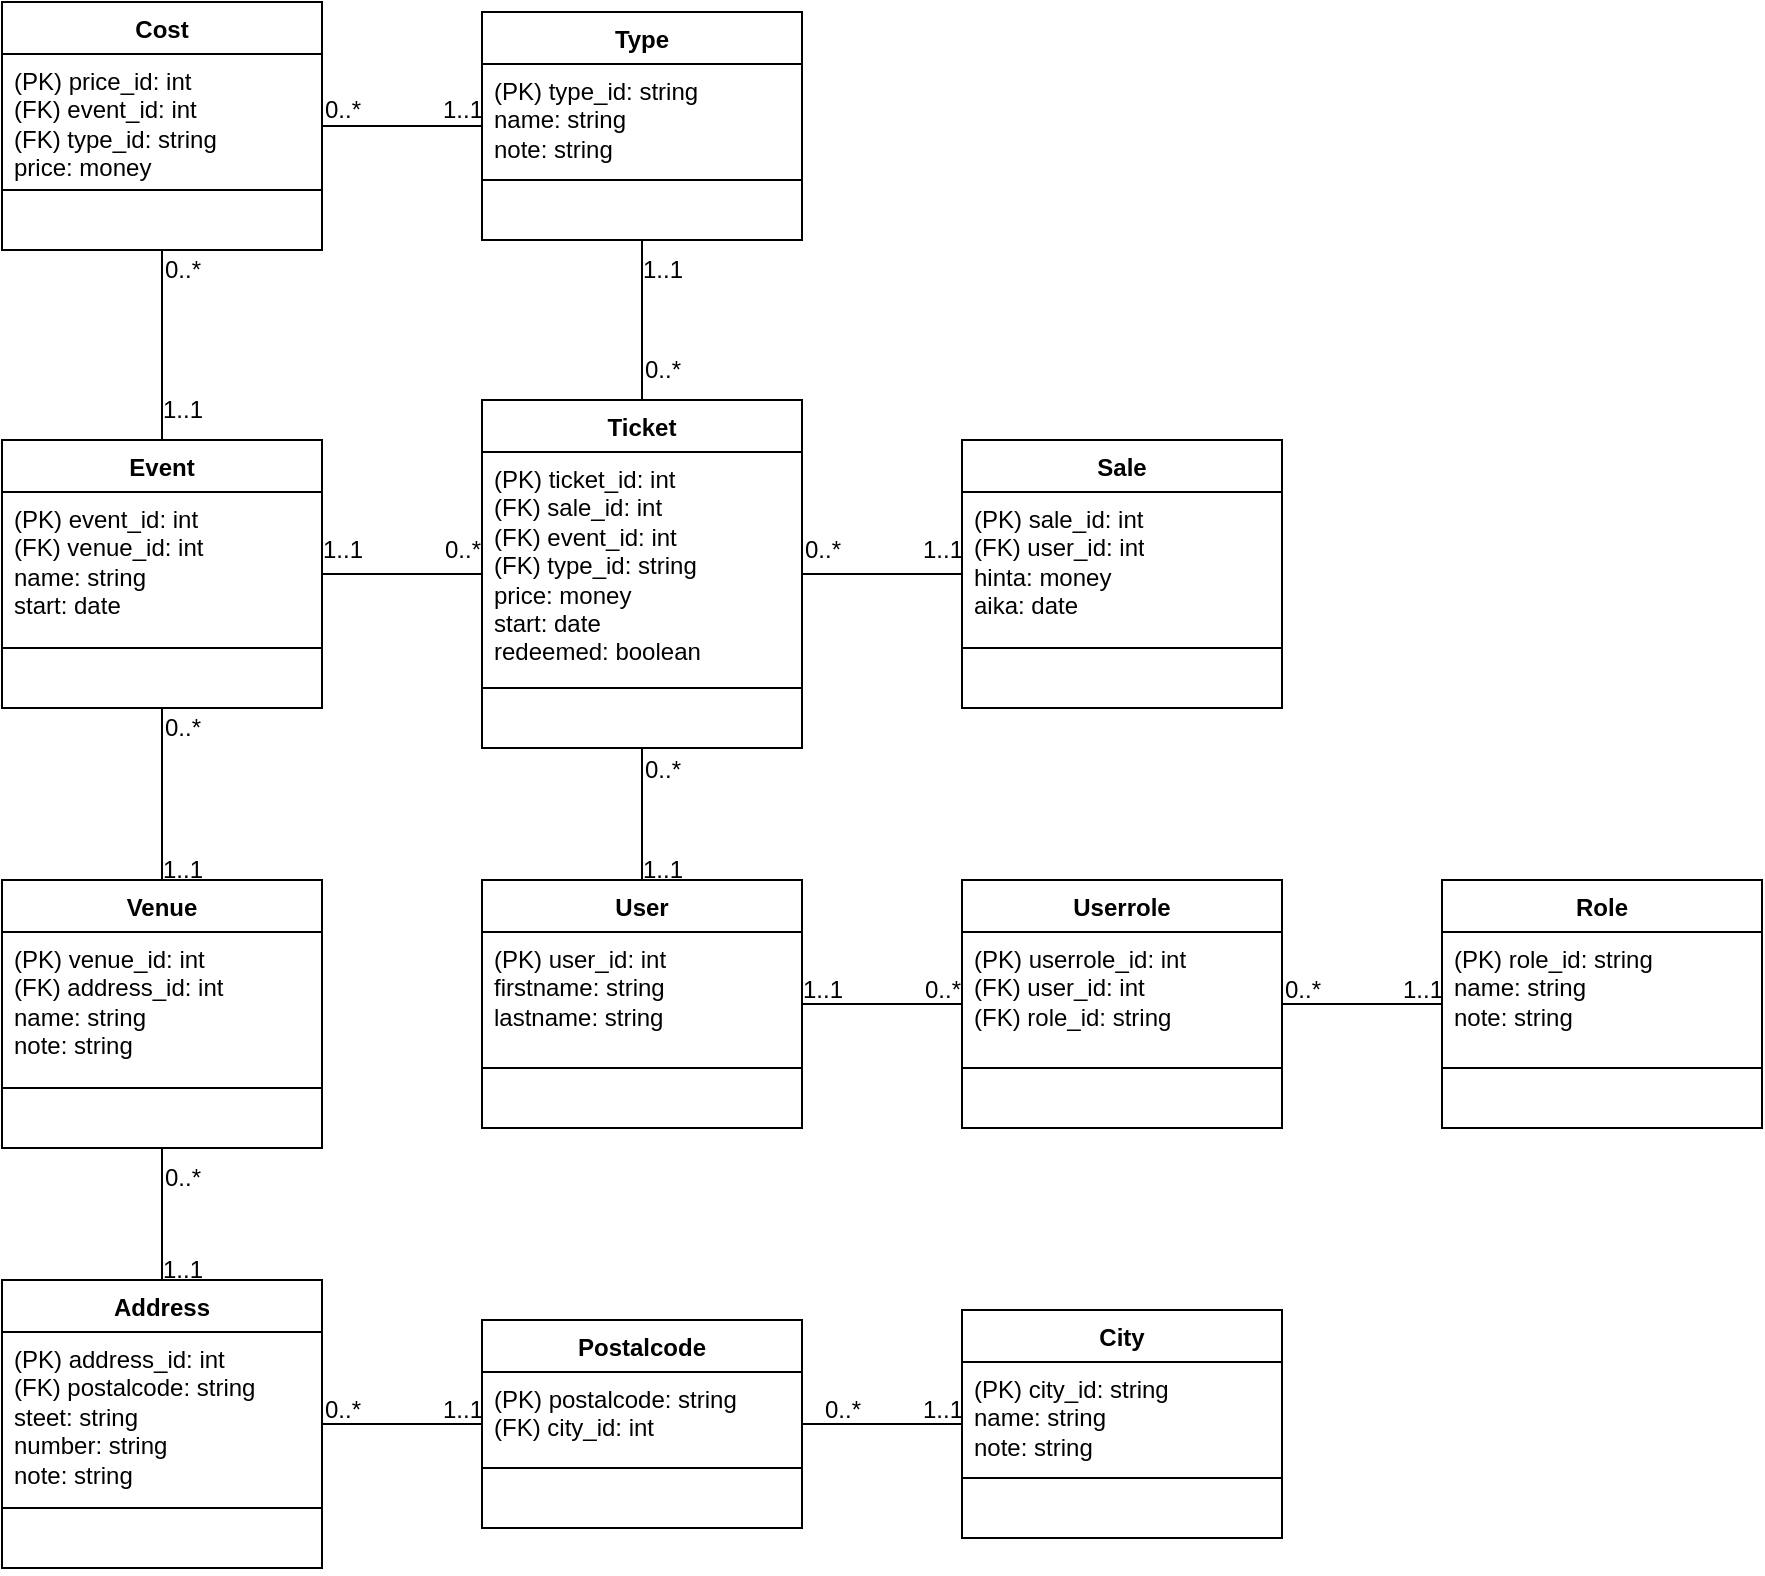 <mxfile version="28.1.2">
  <diagram name="Page-1" id="CT5lFTZmHJviQCnOmIjY">
    <mxGraphModel dx="2066" dy="3122" grid="1" gridSize="10" guides="1" tooltips="1" connect="1" arrows="1" fold="1" page="1" pageScale="1" pageWidth="1080" pageHeight="1920" math="0" shadow="0">
      <root>
        <mxCell id="0" />
        <mxCell id="1" parent="0" />
        <mxCell id="eSTx0_f_eTwvLmHdHTHT-23" value="Ticket" style="swimlane;fontStyle=1;align=center;verticalAlign=top;childLayout=stackLayout;horizontal=1;startSize=26;horizontalStack=0;resizeParent=1;resizeParentMax=0;resizeLast=0;collapsible=1;marginBottom=0;whiteSpace=wrap;html=1;" parent="1" vertex="1">
          <mxGeometry x="400" y="40" width="160" height="174" as="geometry" />
        </mxCell>
        <mxCell id="eSTx0_f_eTwvLmHdHTHT-24" value="(PK) ticket_id: int&lt;div&gt;(FK) sale_id: int&lt;br&gt;&lt;div&gt;(FK) event_id: int&lt;/div&gt;&lt;div&gt;(FK) type_id: string&lt;/div&gt;&lt;div&gt;price: money&lt;/div&gt;&lt;div&gt;start: date&lt;/div&gt;&lt;div&gt;redeemed: boolean&lt;br&gt;&lt;div&gt;&lt;br&gt;&lt;/div&gt;&lt;/div&gt;&lt;/div&gt;" style="text;strokeColor=none;fillColor=none;align=left;verticalAlign=top;spacingLeft=4;spacingRight=4;overflow=hidden;rotatable=0;points=[[0,0.5],[1,0.5]];portConstraint=eastwest;whiteSpace=wrap;html=1;" parent="eSTx0_f_eTwvLmHdHTHT-23" vertex="1">
          <mxGeometry y="26" width="160" height="114" as="geometry" />
        </mxCell>
        <mxCell id="eSTx0_f_eTwvLmHdHTHT-25" value="" style="line;strokeWidth=1;fillColor=none;align=left;verticalAlign=middle;spacingTop=-1;spacingLeft=3;spacingRight=3;rotatable=0;labelPosition=right;points=[];portConstraint=eastwest;strokeColor=inherit;" parent="eSTx0_f_eTwvLmHdHTHT-23" vertex="1">
          <mxGeometry y="140" width="160" height="8" as="geometry" />
        </mxCell>
        <mxCell id="eSTx0_f_eTwvLmHdHTHT-26" value="&amp;nbsp;" style="text;strokeColor=none;fillColor=none;align=left;verticalAlign=top;spacingLeft=4;spacingRight=4;overflow=hidden;rotatable=0;points=[[0,0.5],[1,0.5]];portConstraint=eastwest;whiteSpace=wrap;html=1;" parent="eSTx0_f_eTwvLmHdHTHT-23" vertex="1">
          <mxGeometry y="148" width="160" height="26" as="geometry" />
        </mxCell>
        <mxCell id="eSTx0_f_eTwvLmHdHTHT-27" value="Sale" style="swimlane;fontStyle=1;align=center;verticalAlign=top;childLayout=stackLayout;horizontal=1;startSize=26;horizontalStack=0;resizeParent=1;resizeParentMax=0;resizeLast=0;collapsible=1;marginBottom=0;whiteSpace=wrap;html=1;" parent="1" vertex="1">
          <mxGeometry x="640" y="60" width="160" height="134" as="geometry" />
        </mxCell>
        <mxCell id="eSTx0_f_eTwvLmHdHTHT-28" value="&lt;div&gt;&lt;div&gt;(PK) sale_id: int&lt;/div&gt;&lt;/div&gt;&lt;div&gt;(FK) user_id: int&lt;/div&gt;&lt;div&gt;hinta: money&lt;/div&gt;&lt;div&gt;aika: date&lt;/div&gt;" style="text;strokeColor=none;fillColor=none;align=left;verticalAlign=top;spacingLeft=4;spacingRight=4;overflow=hidden;rotatable=0;points=[[0,0.5],[1,0.5]];portConstraint=eastwest;whiteSpace=wrap;html=1;" parent="eSTx0_f_eTwvLmHdHTHT-27" vertex="1">
          <mxGeometry y="26" width="160" height="74" as="geometry" />
        </mxCell>
        <mxCell id="eSTx0_f_eTwvLmHdHTHT-29" value="" style="line;strokeWidth=1;fillColor=none;align=left;verticalAlign=middle;spacingTop=-1;spacingLeft=3;spacingRight=3;rotatable=0;labelPosition=right;points=[];portConstraint=eastwest;strokeColor=inherit;" parent="eSTx0_f_eTwvLmHdHTHT-27" vertex="1">
          <mxGeometry y="100" width="160" height="8" as="geometry" />
        </mxCell>
        <mxCell id="eSTx0_f_eTwvLmHdHTHT-30" value="&amp;nbsp;" style="text;strokeColor=none;fillColor=none;align=left;verticalAlign=top;spacingLeft=4;spacingRight=4;overflow=hidden;rotatable=0;points=[[0,0.5],[1,0.5]];portConstraint=eastwest;whiteSpace=wrap;html=1;" parent="eSTx0_f_eTwvLmHdHTHT-27" vertex="1">
          <mxGeometry y="108" width="160" height="26" as="geometry" />
        </mxCell>
        <mxCell id="eSTx0_f_eTwvLmHdHTHT-31" value="User" style="swimlane;fontStyle=1;align=center;verticalAlign=top;childLayout=stackLayout;horizontal=1;startSize=26;horizontalStack=0;resizeParent=1;resizeParentMax=0;resizeLast=0;collapsible=1;marginBottom=0;whiteSpace=wrap;html=1;" parent="1" vertex="1">
          <mxGeometry x="400" y="280" width="160" height="124" as="geometry" />
        </mxCell>
        <mxCell id="eSTx0_f_eTwvLmHdHTHT-32" value="&lt;div&gt;&lt;div&gt;(PK) user_id: int&lt;/div&gt;&lt;/div&gt;&lt;div&gt;firstname: string&lt;/div&gt;&lt;div&gt;lastname: string&lt;/div&gt;" style="text;strokeColor=none;fillColor=none;align=left;verticalAlign=top;spacingLeft=4;spacingRight=4;overflow=hidden;rotatable=0;points=[[0,0.5],[1,0.5]];portConstraint=eastwest;whiteSpace=wrap;html=1;" parent="eSTx0_f_eTwvLmHdHTHT-31" vertex="1">
          <mxGeometry y="26" width="160" height="64" as="geometry" />
        </mxCell>
        <mxCell id="eSTx0_f_eTwvLmHdHTHT-33" value="" style="line;strokeWidth=1;fillColor=none;align=left;verticalAlign=middle;spacingTop=-1;spacingLeft=3;spacingRight=3;rotatable=0;labelPosition=right;points=[];portConstraint=eastwest;strokeColor=inherit;" parent="eSTx0_f_eTwvLmHdHTHT-31" vertex="1">
          <mxGeometry y="90" width="160" height="8" as="geometry" />
        </mxCell>
        <mxCell id="eSTx0_f_eTwvLmHdHTHT-34" value="&amp;nbsp;" style="text;strokeColor=none;fillColor=none;align=left;verticalAlign=top;spacingLeft=4;spacingRight=4;overflow=hidden;rotatable=0;points=[[0,0.5],[1,0.5]];portConstraint=eastwest;whiteSpace=wrap;html=1;" parent="eSTx0_f_eTwvLmHdHTHT-31" vertex="1">
          <mxGeometry y="98" width="160" height="26" as="geometry" />
        </mxCell>
        <mxCell id="eSTx0_f_eTwvLmHdHTHT-35" value="Userrole" style="swimlane;fontStyle=1;align=center;verticalAlign=top;childLayout=stackLayout;horizontal=1;startSize=26;horizontalStack=0;resizeParent=1;resizeParentMax=0;resizeLast=0;collapsible=1;marginBottom=0;whiteSpace=wrap;html=1;" parent="1" vertex="1">
          <mxGeometry x="640" y="280" width="160" height="124" as="geometry" />
        </mxCell>
        <mxCell id="eSTx0_f_eTwvLmHdHTHT-36" value="&lt;div&gt;&lt;div&gt;(PK) userrole_id: int&lt;/div&gt;&lt;/div&gt;&lt;div&gt;(FK) user_id: int&lt;/div&gt;&lt;div&gt;(FK) role_id: string&lt;/div&gt;&lt;div&gt;&lt;br&gt;&lt;/div&gt;" style="text;strokeColor=none;fillColor=none;align=left;verticalAlign=top;spacingLeft=4;spacingRight=4;overflow=hidden;rotatable=0;points=[[0,0.5],[1,0.5]];portConstraint=eastwest;whiteSpace=wrap;html=1;" parent="eSTx0_f_eTwvLmHdHTHT-35" vertex="1">
          <mxGeometry y="26" width="160" height="64" as="geometry" />
        </mxCell>
        <mxCell id="eSTx0_f_eTwvLmHdHTHT-37" value="" style="line;strokeWidth=1;fillColor=none;align=left;verticalAlign=middle;spacingTop=-1;spacingLeft=3;spacingRight=3;rotatable=0;labelPosition=right;points=[];portConstraint=eastwest;strokeColor=inherit;" parent="eSTx0_f_eTwvLmHdHTHT-35" vertex="1">
          <mxGeometry y="90" width="160" height="8" as="geometry" />
        </mxCell>
        <mxCell id="eSTx0_f_eTwvLmHdHTHT-38" value="&amp;nbsp;" style="text;strokeColor=none;fillColor=none;align=left;verticalAlign=top;spacingLeft=4;spacingRight=4;overflow=hidden;rotatable=0;points=[[0,0.5],[1,0.5]];portConstraint=eastwest;whiteSpace=wrap;html=1;" parent="eSTx0_f_eTwvLmHdHTHT-35" vertex="1">
          <mxGeometry y="98" width="160" height="26" as="geometry" />
        </mxCell>
        <mxCell id="eSTx0_f_eTwvLmHdHTHT-39" value="Role" style="swimlane;fontStyle=1;align=center;verticalAlign=top;childLayout=stackLayout;horizontal=1;startSize=26;horizontalStack=0;resizeParent=1;resizeParentMax=0;resizeLast=0;collapsible=1;marginBottom=0;whiteSpace=wrap;html=1;" parent="1" vertex="1">
          <mxGeometry x="880" y="280" width="160" height="124" as="geometry" />
        </mxCell>
        <mxCell id="eSTx0_f_eTwvLmHdHTHT-40" value="&lt;div&gt;&lt;div&gt;(PK) role_id: string&lt;/div&gt;&lt;/div&gt;&lt;div&gt;name: string&lt;/div&gt;&lt;div&gt;note: string&lt;/div&gt;" style="text;strokeColor=none;fillColor=none;align=left;verticalAlign=top;spacingLeft=4;spacingRight=4;overflow=hidden;rotatable=0;points=[[0,0.5],[1,0.5]];portConstraint=eastwest;whiteSpace=wrap;html=1;" parent="eSTx0_f_eTwvLmHdHTHT-39" vertex="1">
          <mxGeometry y="26" width="160" height="64" as="geometry" />
        </mxCell>
        <mxCell id="eSTx0_f_eTwvLmHdHTHT-41" value="" style="line;strokeWidth=1;fillColor=none;align=left;verticalAlign=middle;spacingTop=-1;spacingLeft=3;spacingRight=3;rotatable=0;labelPosition=right;points=[];portConstraint=eastwest;strokeColor=inherit;" parent="eSTx0_f_eTwvLmHdHTHT-39" vertex="1">
          <mxGeometry y="90" width="160" height="8" as="geometry" />
        </mxCell>
        <mxCell id="eSTx0_f_eTwvLmHdHTHT-42" value="&amp;nbsp;" style="text;strokeColor=none;fillColor=none;align=left;verticalAlign=top;spacingLeft=4;spacingRight=4;overflow=hidden;rotatable=0;points=[[0,0.5],[1,0.5]];portConstraint=eastwest;whiteSpace=wrap;html=1;" parent="eSTx0_f_eTwvLmHdHTHT-39" vertex="1">
          <mxGeometry y="98" width="160" height="26" as="geometry" />
        </mxCell>
        <mxCell id="eSTx0_f_eTwvLmHdHTHT-43" value="Event" style="swimlane;fontStyle=1;align=center;verticalAlign=top;childLayout=stackLayout;horizontal=1;startSize=26;horizontalStack=0;resizeParent=1;resizeParentMax=0;resizeLast=0;collapsible=1;marginBottom=0;whiteSpace=wrap;html=1;" parent="1" vertex="1">
          <mxGeometry x="160" y="60" width="160" height="134" as="geometry" />
        </mxCell>
        <mxCell id="eSTx0_f_eTwvLmHdHTHT-44" value="(PK) event_id: int&lt;div&gt;(FK) venue_id: int&lt;/div&gt;&lt;div&gt;name: string&lt;/div&gt;&lt;div&gt;start: date&lt;/div&gt;" style="text;strokeColor=none;fillColor=none;align=left;verticalAlign=top;spacingLeft=4;spacingRight=4;overflow=hidden;rotatable=0;points=[[0,0.5],[1,0.5]];portConstraint=eastwest;whiteSpace=wrap;html=1;" parent="eSTx0_f_eTwvLmHdHTHT-43" vertex="1">
          <mxGeometry y="26" width="160" height="74" as="geometry" />
        </mxCell>
        <mxCell id="eSTx0_f_eTwvLmHdHTHT-45" value="" style="line;strokeWidth=1;fillColor=none;align=left;verticalAlign=middle;spacingTop=-1;spacingLeft=3;spacingRight=3;rotatable=0;labelPosition=right;points=[];portConstraint=eastwest;strokeColor=inherit;" parent="eSTx0_f_eTwvLmHdHTHT-43" vertex="1">
          <mxGeometry y="100" width="160" height="8" as="geometry" />
        </mxCell>
        <mxCell id="eSTx0_f_eTwvLmHdHTHT-46" value="&amp;nbsp;" style="text;strokeColor=none;fillColor=none;align=left;verticalAlign=top;spacingLeft=4;spacingRight=4;overflow=hidden;rotatable=0;points=[[0,0.5],[1,0.5]];portConstraint=eastwest;whiteSpace=wrap;html=1;" parent="eSTx0_f_eTwvLmHdHTHT-43" vertex="1">
          <mxGeometry y="108" width="160" height="26" as="geometry" />
        </mxCell>
        <mxCell id="eSTx0_f_eTwvLmHdHTHT-47" value="Venue" style="swimlane;fontStyle=1;align=center;verticalAlign=top;childLayout=stackLayout;horizontal=1;startSize=26;horizontalStack=0;resizeParent=1;resizeParentMax=0;resizeLast=0;collapsible=1;marginBottom=0;whiteSpace=wrap;html=1;" parent="1" vertex="1">
          <mxGeometry x="160" y="280" width="160" height="134" as="geometry" />
        </mxCell>
        <mxCell id="eSTx0_f_eTwvLmHdHTHT-48" value="(PK) venue_id: int&lt;div&gt;(FK) address_id: int&lt;/div&gt;&lt;div&gt;&lt;span style=&quot;background-color: transparent; color: light-dark(rgb(0, 0, 0), rgb(255, 255, 255));&quot;&gt;name: string&lt;/span&gt;&lt;/div&gt;&lt;div&gt;note: string&lt;/div&gt;" style="text;strokeColor=none;fillColor=none;align=left;verticalAlign=top;spacingLeft=4;spacingRight=4;overflow=hidden;rotatable=0;points=[[0,0.5],[1,0.5]];portConstraint=eastwest;whiteSpace=wrap;html=1;" parent="eSTx0_f_eTwvLmHdHTHT-47" vertex="1">
          <mxGeometry y="26" width="160" height="74" as="geometry" />
        </mxCell>
        <mxCell id="eSTx0_f_eTwvLmHdHTHT-49" value="" style="line;strokeWidth=1;fillColor=none;align=left;verticalAlign=middle;spacingTop=-1;spacingLeft=3;spacingRight=3;rotatable=0;labelPosition=right;points=[];portConstraint=eastwest;strokeColor=inherit;" parent="eSTx0_f_eTwvLmHdHTHT-47" vertex="1">
          <mxGeometry y="100" width="160" height="8" as="geometry" />
        </mxCell>
        <mxCell id="eSTx0_f_eTwvLmHdHTHT-50" value="&amp;nbsp;" style="text;strokeColor=none;fillColor=none;align=left;verticalAlign=top;spacingLeft=4;spacingRight=4;overflow=hidden;rotatable=0;points=[[0,0.5],[1,0.5]];portConstraint=eastwest;whiteSpace=wrap;html=1;" parent="eSTx0_f_eTwvLmHdHTHT-47" vertex="1">
          <mxGeometry y="108" width="160" height="26" as="geometry" />
        </mxCell>
        <mxCell id="eSTx0_f_eTwvLmHdHTHT-51" value="City" style="swimlane;fontStyle=1;align=center;verticalAlign=top;childLayout=stackLayout;horizontal=1;startSize=26;horizontalStack=0;resizeParent=1;resizeParentMax=0;resizeLast=0;collapsible=1;marginBottom=0;whiteSpace=wrap;html=1;" parent="1" vertex="1">
          <mxGeometry x="640" y="495" width="160" height="114" as="geometry" />
        </mxCell>
        <mxCell id="eSTx0_f_eTwvLmHdHTHT-52" value="(PK) city_id: string&lt;div&gt;name: string&lt;/div&gt;&lt;div&gt;note: string&lt;/div&gt;" style="text;strokeColor=none;fillColor=none;align=left;verticalAlign=top;spacingLeft=4;spacingRight=4;overflow=hidden;rotatable=0;points=[[0,0.5],[1,0.5]];portConstraint=eastwest;whiteSpace=wrap;html=1;" parent="eSTx0_f_eTwvLmHdHTHT-51" vertex="1">
          <mxGeometry y="26" width="160" height="54" as="geometry" />
        </mxCell>
        <mxCell id="eSTx0_f_eTwvLmHdHTHT-53" value="" style="line;strokeWidth=1;fillColor=none;align=left;verticalAlign=middle;spacingTop=-1;spacingLeft=3;spacingRight=3;rotatable=0;labelPosition=right;points=[];portConstraint=eastwest;strokeColor=inherit;" parent="eSTx0_f_eTwvLmHdHTHT-51" vertex="1">
          <mxGeometry y="80" width="160" height="8" as="geometry" />
        </mxCell>
        <mxCell id="eSTx0_f_eTwvLmHdHTHT-54" value="&amp;nbsp;" style="text;strokeColor=none;fillColor=none;align=left;verticalAlign=top;spacingLeft=4;spacingRight=4;overflow=hidden;rotatable=0;points=[[0,0.5],[1,0.5]];portConstraint=eastwest;whiteSpace=wrap;html=1;" parent="eSTx0_f_eTwvLmHdHTHT-51" vertex="1">
          <mxGeometry y="88" width="160" height="26" as="geometry" />
        </mxCell>
        <mxCell id="eSTx0_f_eTwvLmHdHTHT-55" value="Postalcode" style="swimlane;fontStyle=1;align=center;verticalAlign=top;childLayout=stackLayout;horizontal=1;startSize=26;horizontalStack=0;resizeParent=1;resizeParentMax=0;resizeLast=0;collapsible=1;marginBottom=0;whiteSpace=wrap;html=1;" parent="1" vertex="1">
          <mxGeometry x="400" y="500" width="160" height="104" as="geometry" />
        </mxCell>
        <mxCell id="eSTx0_f_eTwvLmHdHTHT-56" value="(PK) postalcode: string&lt;div&gt;(FK) city_id: int&lt;/div&gt;" style="text;strokeColor=none;fillColor=none;align=left;verticalAlign=top;spacingLeft=4;spacingRight=4;overflow=hidden;rotatable=0;points=[[0,0.5],[1,0.5]];portConstraint=eastwest;whiteSpace=wrap;html=1;" parent="eSTx0_f_eTwvLmHdHTHT-55" vertex="1">
          <mxGeometry y="26" width="160" height="44" as="geometry" />
        </mxCell>
        <mxCell id="eSTx0_f_eTwvLmHdHTHT-57" value="" style="line;strokeWidth=1;fillColor=none;align=left;verticalAlign=middle;spacingTop=-1;spacingLeft=3;spacingRight=3;rotatable=0;labelPosition=right;points=[];portConstraint=eastwest;strokeColor=inherit;" parent="eSTx0_f_eTwvLmHdHTHT-55" vertex="1">
          <mxGeometry y="70" width="160" height="8" as="geometry" />
        </mxCell>
        <mxCell id="eSTx0_f_eTwvLmHdHTHT-58" value="&amp;nbsp;" style="text;strokeColor=none;fillColor=none;align=left;verticalAlign=top;spacingLeft=4;spacingRight=4;overflow=hidden;rotatable=0;points=[[0,0.5],[1,0.5]];portConstraint=eastwest;whiteSpace=wrap;html=1;" parent="eSTx0_f_eTwvLmHdHTHT-55" vertex="1">
          <mxGeometry y="78" width="160" height="26" as="geometry" />
        </mxCell>
        <mxCell id="eSTx0_f_eTwvLmHdHTHT-59" value="" style="endArrow=none;html=1;rounded=0;" parent="1" source="eSTx0_f_eTwvLmHdHTHT-43" target="eSTx0_f_eTwvLmHdHTHT-47" edge="1">
          <mxGeometry width="50" height="50" relative="1" as="geometry">
            <mxPoint x="180" y="50" as="sourcePoint" />
            <mxPoint x="230" as="targetPoint" />
          </mxGeometry>
        </mxCell>
        <mxCell id="eSTx0_f_eTwvLmHdHTHT-60" value="" style="endArrow=none;html=1;rounded=0;" parent="1" source="eSTx0_f_eTwvLmHdHTHT-35" target="eSTx0_f_eTwvLmHdHTHT-39" edge="1">
          <mxGeometry width="50" height="50" relative="1" as="geometry">
            <mxPoint x="610" y="440" as="sourcePoint" />
            <mxPoint x="660" y="390" as="targetPoint" />
          </mxGeometry>
        </mxCell>
        <mxCell id="eSTx0_f_eTwvLmHdHTHT-61" value="" style="endArrow=none;html=1;rounded=0;" parent="1" source="eSTx0_f_eTwvLmHdHTHT-31" target="eSTx0_f_eTwvLmHdHTHT-35" edge="1">
          <mxGeometry width="50" height="50" relative="1" as="geometry">
            <mxPoint x="320" y="510" as="sourcePoint" />
            <mxPoint x="370" y="460" as="targetPoint" />
          </mxGeometry>
        </mxCell>
        <mxCell id="eSTx0_f_eTwvLmHdHTHT-62" value="" style="endArrow=none;html=1;rounded=0;" parent="1" source="eSTx0_f_eTwvLmHdHTHT-31" target="eSTx0_f_eTwvLmHdHTHT-23" edge="1">
          <mxGeometry width="50" height="50" relative="1" as="geometry">
            <mxPoint x="330" y="260" as="sourcePoint" />
            <mxPoint x="380" y="210" as="targetPoint" />
          </mxGeometry>
        </mxCell>
        <mxCell id="eSTx0_f_eTwvLmHdHTHT-63" value="" style="endArrow=none;html=1;rounded=0;" parent="1" source="eSTx0_f_eTwvLmHdHTHT-27" target="eSTx0_f_eTwvLmHdHTHT-23" edge="1">
          <mxGeometry width="50" height="50" relative="1" as="geometry">
            <mxPoint x="520" y="160" as="sourcePoint" />
            <mxPoint x="570" y="110" as="targetPoint" />
          </mxGeometry>
        </mxCell>
        <mxCell id="eSTx0_f_eTwvLmHdHTHT-64" value="" style="endArrow=none;html=1;rounded=0;" parent="1" source="eSTx0_f_eTwvLmHdHTHT-23" target="eSTx0_f_eTwvLmHdHTHT-43" edge="1">
          <mxGeometry width="50" height="50" relative="1" as="geometry">
            <mxPoint x="260" y="90" as="sourcePoint" />
            <mxPoint x="310" y="40" as="targetPoint" />
          </mxGeometry>
        </mxCell>
        <mxCell id="eSTx0_f_eTwvLmHdHTHT-65" value="" style="endArrow=none;html=1;rounded=0;" parent="1" source="eSTx0_f_eTwvLmHdHTHT-66" target="eSTx0_f_eTwvLmHdHTHT-55" edge="1">
          <mxGeometry width="50" height="50" relative="1" as="geometry">
            <mxPoint x="390" y="-340" as="sourcePoint" />
            <mxPoint x="150" y="-270" as="targetPoint" />
          </mxGeometry>
        </mxCell>
        <mxCell id="eSTx0_f_eTwvLmHdHTHT-66" value="Address" style="swimlane;fontStyle=1;align=center;verticalAlign=top;childLayout=stackLayout;horizontal=1;startSize=26;horizontalStack=0;resizeParent=1;resizeParentMax=0;resizeLast=0;collapsible=1;marginBottom=0;whiteSpace=wrap;html=1;" parent="1" vertex="1">
          <mxGeometry x="160" y="480" width="160" height="144" as="geometry" />
        </mxCell>
        <mxCell id="eSTx0_f_eTwvLmHdHTHT-67" value="(PK) address_id: int&lt;div&gt;(FK) postalcode: string&lt;/div&gt;&lt;div&gt;steet: string&lt;/div&gt;&lt;div&gt;number: string&lt;/div&gt;&lt;div&gt;note: string&lt;/div&gt;" style="text;strokeColor=none;fillColor=none;align=left;verticalAlign=top;spacingLeft=4;spacingRight=4;overflow=hidden;rotatable=0;points=[[0,0.5],[1,0.5]];portConstraint=eastwest;whiteSpace=wrap;html=1;" parent="eSTx0_f_eTwvLmHdHTHT-66" vertex="1">
          <mxGeometry y="26" width="160" height="84" as="geometry" />
        </mxCell>
        <mxCell id="eSTx0_f_eTwvLmHdHTHT-68" value="" style="line;strokeWidth=1;fillColor=none;align=left;verticalAlign=middle;spacingTop=-1;spacingLeft=3;spacingRight=3;rotatable=0;labelPosition=right;points=[];portConstraint=eastwest;strokeColor=inherit;" parent="eSTx0_f_eTwvLmHdHTHT-66" vertex="1">
          <mxGeometry y="110" width="160" height="8" as="geometry" />
        </mxCell>
        <mxCell id="eSTx0_f_eTwvLmHdHTHT-69" value="&amp;nbsp;" style="text;strokeColor=none;fillColor=none;align=left;verticalAlign=top;spacingLeft=4;spacingRight=4;overflow=hidden;rotatable=0;points=[[0,0.5],[1,0.5]];portConstraint=eastwest;whiteSpace=wrap;html=1;" parent="eSTx0_f_eTwvLmHdHTHT-66" vertex="1">
          <mxGeometry y="118" width="160" height="26" as="geometry" />
        </mxCell>
        <mxCell id="eSTx0_f_eTwvLmHdHTHT-70" value="" style="endArrow=none;html=1;rounded=0;" parent="1" source="eSTx0_f_eTwvLmHdHTHT-47" target="eSTx0_f_eTwvLmHdHTHT-66" edge="1">
          <mxGeometry width="50" height="50" relative="1" as="geometry">
            <mxPoint x="230" y="-230" as="sourcePoint" />
            <mxPoint x="280" y="-280" as="targetPoint" />
          </mxGeometry>
        </mxCell>
        <mxCell id="eSTx0_f_eTwvLmHdHTHT-71" value="" style="endArrow=none;html=1;rounded=0;" parent="1" source="eSTx0_f_eTwvLmHdHTHT-55" target="eSTx0_f_eTwvLmHdHTHT-51" edge="1">
          <mxGeometry width="50" height="50" relative="1" as="geometry">
            <mxPoint x="560" y="661" as="sourcePoint" />
            <mxPoint x="610" y="611" as="targetPoint" />
          </mxGeometry>
        </mxCell>
        <mxCell id="eSTx0_f_eTwvLmHdHTHT-80" value="Cost" style="swimlane;fontStyle=1;align=center;verticalAlign=top;childLayout=stackLayout;horizontal=1;startSize=26;horizontalStack=0;resizeParent=1;resizeParentMax=0;resizeLast=0;collapsible=1;marginBottom=0;whiteSpace=wrap;html=1;" parent="1" vertex="1">
          <mxGeometry x="160" y="-159" width="160" height="124" as="geometry" />
        </mxCell>
        <mxCell id="eSTx0_f_eTwvLmHdHTHT-81" value="(PK) price_id: int&lt;div&gt;&lt;span style=&quot;background-color: transparent; color: light-dark(rgb(0, 0, 0), rgb(255, 255, 255));&quot;&gt;(FK) event_id: int&lt;/span&gt;&lt;/div&gt;&lt;div&gt;&lt;span style=&quot;background-color: transparent; color: light-dark(rgb(0, 0, 0), rgb(255, 255, 255));&quot;&gt;(FK) type_id: string&lt;/span&gt;&lt;/div&gt;&lt;div&gt;price: money&lt;/div&gt;" style="text;strokeColor=none;fillColor=none;align=left;verticalAlign=top;spacingLeft=4;spacingRight=4;overflow=hidden;rotatable=0;points=[[0,0.5],[1,0.5]];portConstraint=eastwest;whiteSpace=wrap;html=1;" parent="eSTx0_f_eTwvLmHdHTHT-80" vertex="1">
          <mxGeometry y="26" width="160" height="64" as="geometry" />
        </mxCell>
        <mxCell id="eSTx0_f_eTwvLmHdHTHT-82" value="" style="line;strokeWidth=1;fillColor=none;align=left;verticalAlign=middle;spacingTop=-1;spacingLeft=3;spacingRight=3;rotatable=0;labelPosition=right;points=[];portConstraint=eastwest;strokeColor=inherit;" parent="eSTx0_f_eTwvLmHdHTHT-80" vertex="1">
          <mxGeometry y="90" width="160" height="8" as="geometry" />
        </mxCell>
        <mxCell id="eSTx0_f_eTwvLmHdHTHT-83" value="&amp;nbsp;" style="text;strokeColor=none;fillColor=none;align=left;verticalAlign=top;spacingLeft=4;spacingRight=4;overflow=hidden;rotatable=0;points=[[0,0.5],[1,0.5]];portConstraint=eastwest;whiteSpace=wrap;html=1;" parent="eSTx0_f_eTwvLmHdHTHT-80" vertex="1">
          <mxGeometry y="98" width="160" height="26" as="geometry" />
        </mxCell>
        <mxCell id="eSTx0_f_eTwvLmHdHTHT-85" value="" style="endArrow=none;html=1;rounded=0;" parent="1" source="eSTx0_f_eTwvLmHdHTHT-43" target="eSTx0_f_eTwvLmHdHTHT-80" edge="1">
          <mxGeometry width="50" height="50" relative="1" as="geometry">
            <mxPoint x="350" y="70" as="sourcePoint" />
            <mxPoint x="210" y="-40" as="targetPoint" />
          </mxGeometry>
        </mxCell>
        <mxCell id="eSTx0_f_eTwvLmHdHTHT-86" value="1..1" style="text;html=1;align=center;verticalAlign=middle;resizable=0;points=[];autosize=1;strokeColor=none;fillColor=none;" parent="1" vertex="1">
          <mxGeometry x="610" y="100" width="40" height="30" as="geometry" />
        </mxCell>
        <mxCell id="eSTx0_f_eTwvLmHdHTHT-87" value="0..*" style="text;html=1;align=center;verticalAlign=middle;resizable=0;points=[];autosize=1;strokeColor=none;fillColor=none;" parent="1" vertex="1">
          <mxGeometry x="550" y="100" width="40" height="30" as="geometry" />
        </mxCell>
        <mxCell id="eSTx0_f_eTwvLmHdHTHT-88" value="1..1" style="text;html=1;align=center;verticalAlign=middle;resizable=0;points=[];autosize=1;strokeColor=none;fillColor=none;" parent="1" vertex="1">
          <mxGeometry x="230" y="30" width="40" height="30" as="geometry" />
        </mxCell>
        <mxCell id="eSTx0_f_eTwvLmHdHTHT-89" value="0..*" style="text;html=1;align=center;verticalAlign=middle;resizable=0;points=[];autosize=1;strokeColor=none;fillColor=none;" parent="1" vertex="1">
          <mxGeometry x="230" y="-40" width="40" height="30" as="geometry" />
        </mxCell>
        <mxCell id="eSTx0_f_eTwvLmHdHTHT-90" value="0..*" style="text;html=1;align=center;verticalAlign=middle;resizable=0;points=[];autosize=1;strokeColor=none;fillColor=none;" parent="1" vertex="1">
          <mxGeometry x="370" y="100" width="40" height="30" as="geometry" />
        </mxCell>
        <mxCell id="eSTx0_f_eTwvLmHdHTHT-91" value="1..1" style="text;html=1;align=center;verticalAlign=middle;resizable=0;points=[];autosize=1;strokeColor=none;fillColor=none;" parent="1" vertex="1">
          <mxGeometry x="310" y="100" width="40" height="30" as="geometry" />
        </mxCell>
        <mxCell id="eSTx0_f_eTwvLmHdHTHT-92" value="0..*" style="text;html=1;align=center;verticalAlign=middle;resizable=0;points=[];autosize=1;strokeColor=none;fillColor=none;" parent="1" vertex="1">
          <mxGeometry x="470" y="210" width="40" height="30" as="geometry" />
        </mxCell>
        <mxCell id="eSTx0_f_eTwvLmHdHTHT-93" value="1..1" style="text;html=1;align=center;verticalAlign=middle;resizable=0;points=[];autosize=1;strokeColor=none;fillColor=none;" parent="1" vertex="1">
          <mxGeometry x="470" y="260" width="40" height="30" as="geometry" />
        </mxCell>
        <mxCell id="eSTx0_f_eTwvLmHdHTHT-94" value="0..*" style="text;html=1;align=center;verticalAlign=middle;resizable=0;points=[];autosize=1;strokeColor=none;fillColor=none;" parent="1" vertex="1">
          <mxGeometry x="610" y="320" width="40" height="30" as="geometry" />
        </mxCell>
        <mxCell id="eSTx0_f_eTwvLmHdHTHT-95" value="1..1" style="text;html=1;align=center;verticalAlign=middle;resizable=0;points=[];autosize=1;strokeColor=none;fillColor=none;" parent="1" vertex="1">
          <mxGeometry x="550" y="320" width="40" height="30" as="geometry" />
        </mxCell>
        <mxCell id="eSTx0_f_eTwvLmHdHTHT-96" value="1..1" style="text;html=1;align=center;verticalAlign=middle;resizable=0;points=[];autosize=1;strokeColor=none;fillColor=none;" parent="1" vertex="1">
          <mxGeometry x="850" y="320" width="40" height="30" as="geometry" />
        </mxCell>
        <mxCell id="eSTx0_f_eTwvLmHdHTHT-97" value="0..*" style="text;html=1;align=center;verticalAlign=middle;resizable=0;points=[];autosize=1;strokeColor=none;fillColor=none;" parent="1" vertex="1">
          <mxGeometry x="790" y="320" width="40" height="30" as="geometry" />
        </mxCell>
        <mxCell id="eSTx0_f_eTwvLmHdHTHT-98" value="0..*" style="text;html=1;align=center;verticalAlign=middle;resizable=0;points=[];autosize=1;strokeColor=none;fillColor=none;" parent="1" vertex="1">
          <mxGeometry x="230" y="189" width="40" height="30" as="geometry" />
        </mxCell>
        <mxCell id="eSTx0_f_eTwvLmHdHTHT-99" value="1..1" style="text;html=1;align=center;verticalAlign=middle;resizable=0;points=[];autosize=1;strokeColor=none;fillColor=none;" parent="1" vertex="1">
          <mxGeometry x="230" y="260" width="40" height="30" as="geometry" />
        </mxCell>
        <mxCell id="eSTx0_f_eTwvLmHdHTHT-100" value="0..*" style="text;html=1;align=center;verticalAlign=middle;resizable=0;points=[];autosize=1;strokeColor=none;fillColor=none;" parent="1" vertex="1">
          <mxGeometry x="230" y="414" width="40" height="30" as="geometry" />
        </mxCell>
        <mxCell id="eSTx0_f_eTwvLmHdHTHT-101" value="1..1" style="text;html=1;align=center;verticalAlign=middle;resizable=0;points=[];autosize=1;strokeColor=none;fillColor=none;" parent="1" vertex="1">
          <mxGeometry x="230" y="460" width="40" height="30" as="geometry" />
        </mxCell>
        <mxCell id="eSTx0_f_eTwvLmHdHTHT-102" value="0..*" style="text;html=1;align=center;verticalAlign=middle;resizable=0;points=[];autosize=1;strokeColor=none;fillColor=none;" parent="1" vertex="1">
          <mxGeometry x="310" y="530" width="40" height="30" as="geometry" />
        </mxCell>
        <mxCell id="eSTx0_f_eTwvLmHdHTHT-103" value="1..1" style="text;html=1;align=center;verticalAlign=middle;resizable=0;points=[];autosize=1;strokeColor=none;fillColor=none;" parent="1" vertex="1">
          <mxGeometry x="370" y="530" width="40" height="30" as="geometry" />
        </mxCell>
        <mxCell id="eSTx0_f_eTwvLmHdHTHT-104" value="1..1" style="text;html=1;align=center;verticalAlign=middle;resizable=0;points=[];autosize=1;strokeColor=none;fillColor=none;" parent="1" vertex="1">
          <mxGeometry x="610" y="530" width="40" height="30" as="geometry" />
        </mxCell>
        <mxCell id="eSTx0_f_eTwvLmHdHTHT-105" value="0..*" style="text;html=1;align=center;verticalAlign=middle;resizable=0;points=[];autosize=1;strokeColor=none;fillColor=none;" parent="1" vertex="1">
          <mxGeometry x="560" y="530" width="40" height="30" as="geometry" />
        </mxCell>
        <mxCell id="eSTx0_f_eTwvLmHdHTHT-106" value="Type" style="swimlane;fontStyle=1;align=center;verticalAlign=top;childLayout=stackLayout;horizontal=1;startSize=26;horizontalStack=0;resizeParent=1;resizeParentMax=0;resizeLast=0;collapsible=1;marginBottom=0;whiteSpace=wrap;html=1;" parent="1" vertex="1">
          <mxGeometry x="400" y="-154" width="160" height="114" as="geometry" />
        </mxCell>
        <mxCell id="eSTx0_f_eTwvLmHdHTHT-107" value="(PK) type_id: string&lt;div&gt;name: string&lt;/div&gt;&lt;div&gt;note: string&lt;/div&gt;" style="text;strokeColor=none;fillColor=none;align=left;verticalAlign=top;spacingLeft=4;spacingRight=4;overflow=hidden;rotatable=0;points=[[0,0.5],[1,0.5]];portConstraint=eastwest;whiteSpace=wrap;html=1;" parent="eSTx0_f_eTwvLmHdHTHT-106" vertex="1">
          <mxGeometry y="26" width="160" height="54" as="geometry" />
        </mxCell>
        <mxCell id="eSTx0_f_eTwvLmHdHTHT-108" value="" style="line;strokeWidth=1;fillColor=none;align=left;verticalAlign=middle;spacingTop=-1;spacingLeft=3;spacingRight=3;rotatable=0;labelPosition=right;points=[];portConstraint=eastwest;strokeColor=inherit;" parent="eSTx0_f_eTwvLmHdHTHT-106" vertex="1">
          <mxGeometry y="80" width="160" height="8" as="geometry" />
        </mxCell>
        <mxCell id="eSTx0_f_eTwvLmHdHTHT-109" value="&amp;nbsp;" style="text;strokeColor=none;fillColor=none;align=left;verticalAlign=top;spacingLeft=4;spacingRight=4;overflow=hidden;rotatable=0;points=[[0,0.5],[1,0.5]];portConstraint=eastwest;whiteSpace=wrap;html=1;" parent="eSTx0_f_eTwvLmHdHTHT-106" vertex="1">
          <mxGeometry y="88" width="160" height="26" as="geometry" />
        </mxCell>
        <mxCell id="eSTx0_f_eTwvLmHdHTHT-115" value="" style="endArrow=none;html=1;rounded=0;" parent="1" source="eSTx0_f_eTwvLmHdHTHT-23" target="eSTx0_f_eTwvLmHdHTHT-106" edge="1">
          <mxGeometry width="50" height="50" relative="1" as="geometry">
            <mxPoint x="570" y="40" as="sourcePoint" />
            <mxPoint x="620" y="-10" as="targetPoint" />
          </mxGeometry>
        </mxCell>
        <mxCell id="eSTx0_f_eTwvLmHdHTHT-116" value="1..1" style="text;html=1;align=center;verticalAlign=middle;resizable=0;points=[];autosize=1;strokeColor=none;fillColor=none;" parent="1" vertex="1">
          <mxGeometry x="470" y="-40" width="40" height="30" as="geometry" />
        </mxCell>
        <mxCell id="eSTx0_f_eTwvLmHdHTHT-117" value="0..*" style="text;html=1;align=center;verticalAlign=middle;resizable=0;points=[];autosize=1;strokeColor=none;fillColor=none;" parent="1" vertex="1">
          <mxGeometry x="470" y="10" width="40" height="30" as="geometry" />
        </mxCell>
        <mxCell id="eSTx0_f_eTwvLmHdHTHT-122" value="" style="endArrow=none;html=1;rounded=0;" parent="1" source="eSTx0_f_eTwvLmHdHTHT-80" target="eSTx0_f_eTwvLmHdHTHT-106" edge="1">
          <mxGeometry width="50" height="50" relative="1" as="geometry">
            <mxPoint x="330" y="50" as="sourcePoint" />
            <mxPoint x="380" as="targetPoint" />
          </mxGeometry>
        </mxCell>
        <mxCell id="eSTx0_f_eTwvLmHdHTHT-123" value="1..1" style="text;html=1;align=center;verticalAlign=middle;resizable=0;points=[];autosize=1;strokeColor=none;fillColor=none;" parent="1" vertex="1">
          <mxGeometry x="370" y="-120" width="40" height="30" as="geometry" />
        </mxCell>
        <mxCell id="eSTx0_f_eTwvLmHdHTHT-124" value="0..*" style="text;html=1;align=center;verticalAlign=middle;resizable=0;points=[];autosize=1;strokeColor=none;fillColor=none;" parent="1" vertex="1">
          <mxGeometry x="310" y="-120" width="40" height="30" as="geometry" />
        </mxCell>
      </root>
    </mxGraphModel>
  </diagram>
</mxfile>
